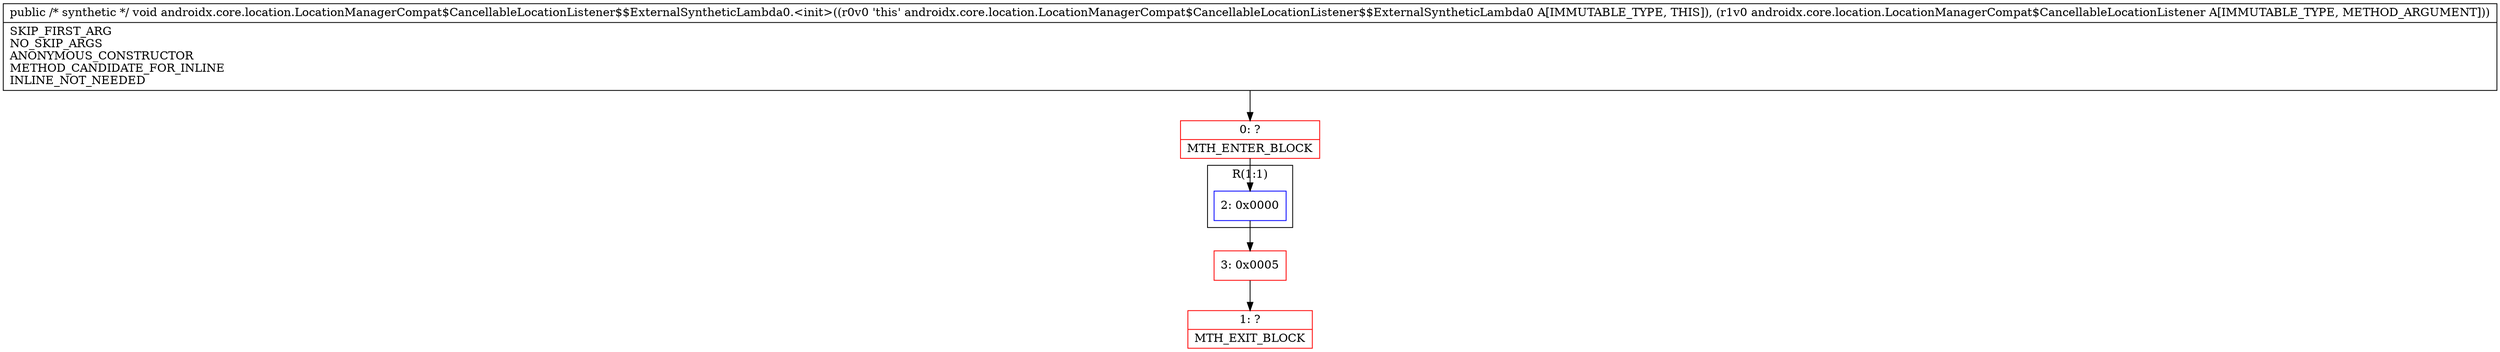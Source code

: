 digraph "CFG forandroidx.core.location.LocationManagerCompat$CancellableLocationListener$$ExternalSyntheticLambda0.\<init\>(Landroidx\/core\/location\/LocationManagerCompat$CancellableLocationListener;)V" {
subgraph cluster_Region_1976976998 {
label = "R(1:1)";
node [shape=record,color=blue];
Node_2 [shape=record,label="{2\:\ 0x0000}"];
}
Node_0 [shape=record,color=red,label="{0\:\ ?|MTH_ENTER_BLOCK\l}"];
Node_3 [shape=record,color=red,label="{3\:\ 0x0005}"];
Node_1 [shape=record,color=red,label="{1\:\ ?|MTH_EXIT_BLOCK\l}"];
MethodNode[shape=record,label="{public \/* synthetic *\/ void androidx.core.location.LocationManagerCompat$CancellableLocationListener$$ExternalSyntheticLambda0.\<init\>((r0v0 'this' androidx.core.location.LocationManagerCompat$CancellableLocationListener$$ExternalSyntheticLambda0 A[IMMUTABLE_TYPE, THIS]), (r1v0 androidx.core.location.LocationManagerCompat$CancellableLocationListener A[IMMUTABLE_TYPE, METHOD_ARGUMENT]))  | SKIP_FIRST_ARG\lNO_SKIP_ARGS\lANONYMOUS_CONSTRUCTOR\lMETHOD_CANDIDATE_FOR_INLINE\lINLINE_NOT_NEEDED\l}"];
MethodNode -> Node_0;Node_2 -> Node_3;
Node_0 -> Node_2;
Node_3 -> Node_1;
}

